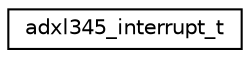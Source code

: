 digraph "Graphical Class Hierarchy"
{
 // LATEX_PDF_SIZE
  edge [fontname="Helvetica",fontsize="10",labelfontname="Helvetica",labelfontsize="10"];
  node [fontname="Helvetica",fontsize="10",shape=record];
  rankdir="LR";
  Node0 [label="adxl345_interrupt_t",height=0.2,width=0.4,color="black", fillcolor="white", style="filled",URL="$structadxl345__interrupt__t.html",tooltip="Interrupt configuration struct for the ADXL345 sensor."];
}
